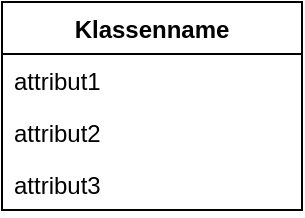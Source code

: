 <mxfile version="20.8.2" type="device"><diagram id="aIYWneHh9yT1Cz0JThQu" name="Page-1"><mxGraphModel dx="1050" dy="566" grid="1" gridSize="10" guides="1" tooltips="1" connect="1" arrows="1" fold="1" page="1" pageScale="1" pageWidth="827" pageHeight="1169" math="0" shadow="0"><root><mxCell id="0"/><mxCell id="1" parent="0"/><mxCell id="RfxSVkxjxJ60IjP8c_Dt-1" value="Klassenname" style="swimlane;fontStyle=1;align=center;verticalAlign=top;childLayout=stackLayout;horizontal=1;startSize=26;horizontalStack=0;resizeParent=1;resizeParentMax=0;resizeLast=0;collapsible=1;marginBottom=0;" parent="1" vertex="1"><mxGeometry x="30" y="30" width="150" height="104" as="geometry"/></mxCell><mxCell id="RfxSVkxjxJ60IjP8c_Dt-2" value="attribut1" style="text;strokeColor=none;fillColor=none;align=left;verticalAlign=top;spacingLeft=4;spacingRight=4;overflow=hidden;rotatable=0;points=[[0,0.5],[1,0.5]];portConstraint=eastwest;" parent="RfxSVkxjxJ60IjP8c_Dt-1" vertex="1"><mxGeometry y="26" width="150" height="26" as="geometry"/></mxCell><mxCell id="RfxSVkxjxJ60IjP8c_Dt-5" value="attribut2" style="text;strokeColor=none;fillColor=none;align=left;verticalAlign=top;spacingLeft=4;spacingRight=4;overflow=hidden;rotatable=0;points=[[0,0.5],[1,0.5]];portConstraint=eastwest;" parent="RfxSVkxjxJ60IjP8c_Dt-1" vertex="1"><mxGeometry y="52" width="150" height="26" as="geometry"/></mxCell><mxCell id="lQJu7Iq6KirGAEWzyMi0-5" value="attribut3" style="text;strokeColor=none;fillColor=none;align=left;verticalAlign=top;spacingLeft=4;spacingRight=4;overflow=hidden;rotatable=0;points=[[0,0.5],[1,0.5]];portConstraint=eastwest;fontStyle=0" parent="RfxSVkxjxJ60IjP8c_Dt-1" vertex="1"><mxGeometry y="78" width="150" height="26" as="geometry"/></mxCell></root></mxGraphModel></diagram></mxfile>